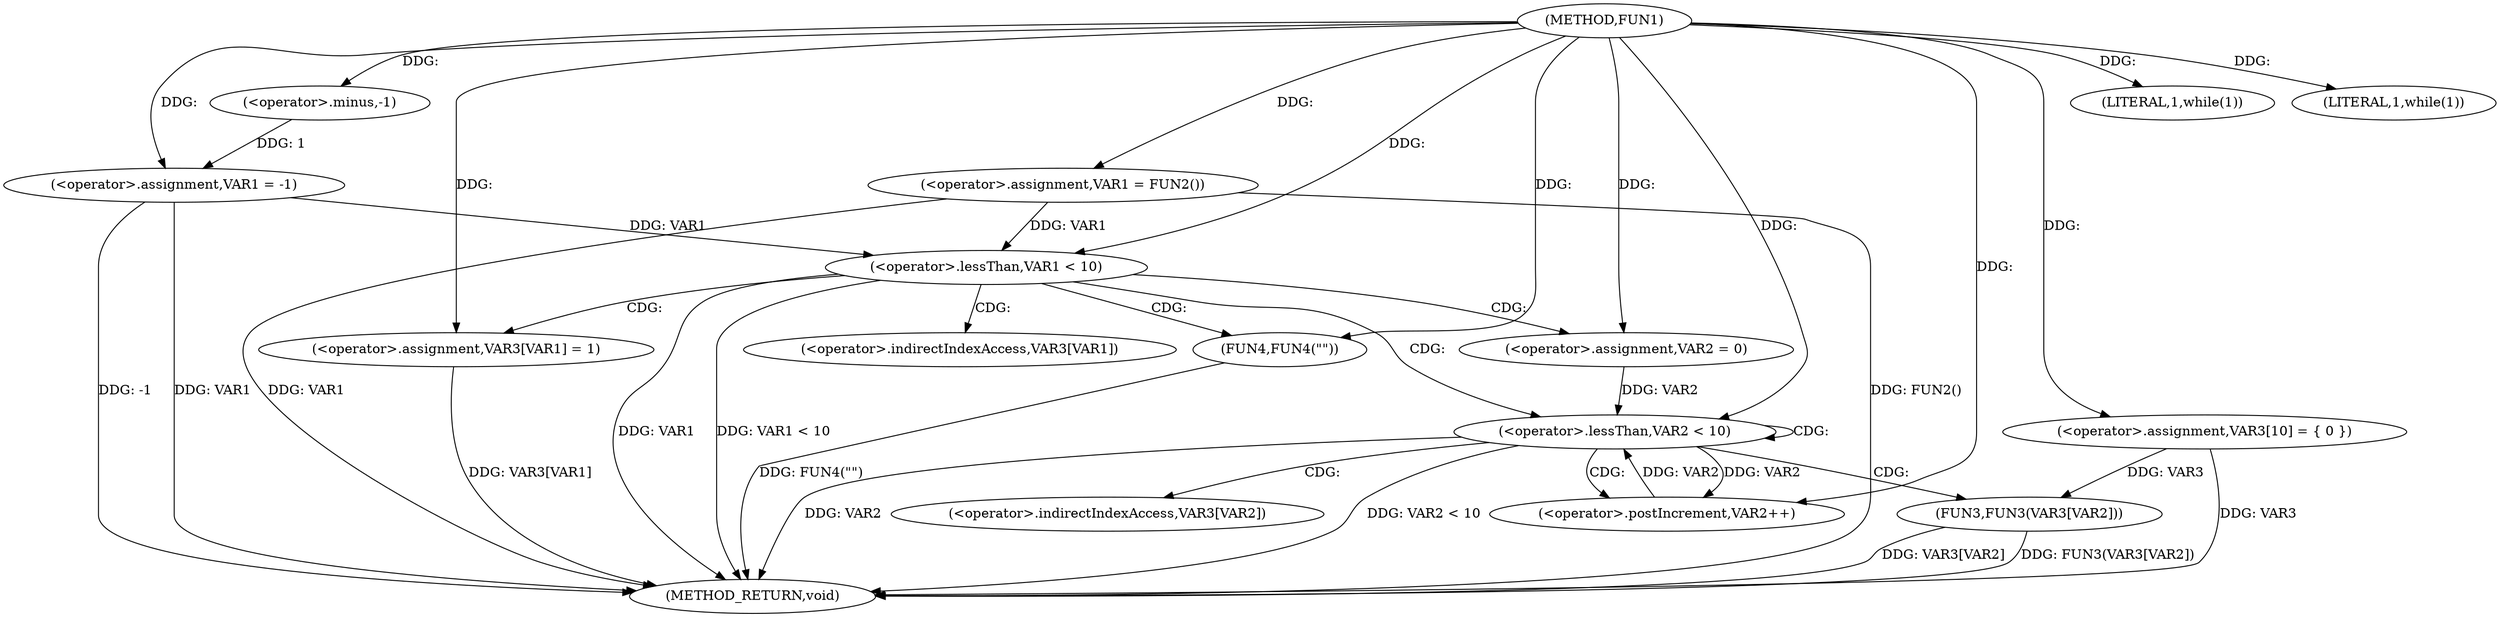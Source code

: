 digraph FUN1 {  
"1000100" [label = "(METHOD,FUN1)" ]
"1000151" [label = "(METHOD_RETURN,void)" ]
"1000103" [label = "(<operator>.assignment,VAR1 = -1)" ]
"1000105" [label = "(<operator>.minus,-1)" ]
"1000108" [label = "(LITERAL,1,while(1))" ]
"1000110" [label = "(<operator>.assignment,VAR1 = FUN2())" ]
"1000115" [label = "(LITERAL,1,while(1))" ]
"1000120" [label = "(<operator>.assignment,VAR3[10] = { 0 })" ]
"1000123" [label = "(<operator>.lessThan,VAR1 < 10)" ]
"1000127" [label = "(<operator>.assignment,VAR3[VAR1] = 1)" ]
"1000133" [label = "(<operator>.assignment,VAR2 = 0)" ]
"1000136" [label = "(<operator>.lessThan,VAR2 < 10)" ]
"1000139" [label = "(<operator>.postIncrement,VAR2++)" ]
"1000142" [label = "(FUN3,FUN3(VAR3[VAR2]))" ]
"1000148" [label = "(FUN4,FUN4(\"\"))" ]
"1000128" [label = "(<operator>.indirectIndexAccess,VAR3[VAR1])" ]
"1000143" [label = "(<operator>.indirectIndexAccess,VAR3[VAR2])" ]
  "1000142" -> "1000151"  [ label = "DDG: FUN3(VAR3[VAR2])"] 
  "1000103" -> "1000151"  [ label = "DDG: VAR1"] 
  "1000103" -> "1000151"  [ label = "DDG: -1"] 
  "1000120" -> "1000151"  [ label = "DDG: VAR3"] 
  "1000148" -> "1000151"  [ label = "DDG: FUN4(\"\")"] 
  "1000127" -> "1000151"  [ label = "DDG: VAR3[VAR1]"] 
  "1000110" -> "1000151"  [ label = "DDG: VAR1"] 
  "1000136" -> "1000151"  [ label = "DDG: VAR2"] 
  "1000123" -> "1000151"  [ label = "DDG: VAR1"] 
  "1000123" -> "1000151"  [ label = "DDG: VAR1 < 10"] 
  "1000110" -> "1000151"  [ label = "DDG: FUN2()"] 
  "1000142" -> "1000151"  [ label = "DDG: VAR3[VAR2]"] 
  "1000136" -> "1000151"  [ label = "DDG: VAR2 < 10"] 
  "1000105" -> "1000103"  [ label = "DDG: 1"] 
  "1000100" -> "1000103"  [ label = "DDG: "] 
  "1000100" -> "1000105"  [ label = "DDG: "] 
  "1000100" -> "1000108"  [ label = "DDG: "] 
  "1000100" -> "1000110"  [ label = "DDG: "] 
  "1000100" -> "1000115"  [ label = "DDG: "] 
  "1000100" -> "1000120"  [ label = "DDG: "] 
  "1000103" -> "1000123"  [ label = "DDG: VAR1"] 
  "1000110" -> "1000123"  [ label = "DDG: VAR1"] 
  "1000100" -> "1000123"  [ label = "DDG: "] 
  "1000100" -> "1000127"  [ label = "DDG: "] 
  "1000100" -> "1000133"  [ label = "DDG: "] 
  "1000139" -> "1000136"  [ label = "DDG: VAR2"] 
  "1000133" -> "1000136"  [ label = "DDG: VAR2"] 
  "1000100" -> "1000136"  [ label = "DDG: "] 
  "1000136" -> "1000139"  [ label = "DDG: VAR2"] 
  "1000100" -> "1000139"  [ label = "DDG: "] 
  "1000120" -> "1000142"  [ label = "DDG: VAR3"] 
  "1000100" -> "1000148"  [ label = "DDG: "] 
  "1000123" -> "1000127"  [ label = "CDG: "] 
  "1000123" -> "1000128"  [ label = "CDG: "] 
  "1000123" -> "1000148"  [ label = "CDG: "] 
  "1000123" -> "1000133"  [ label = "CDG: "] 
  "1000123" -> "1000136"  [ label = "CDG: "] 
  "1000136" -> "1000143"  [ label = "CDG: "] 
  "1000136" -> "1000142"  [ label = "CDG: "] 
  "1000136" -> "1000139"  [ label = "CDG: "] 
  "1000136" -> "1000136"  [ label = "CDG: "] 
}
